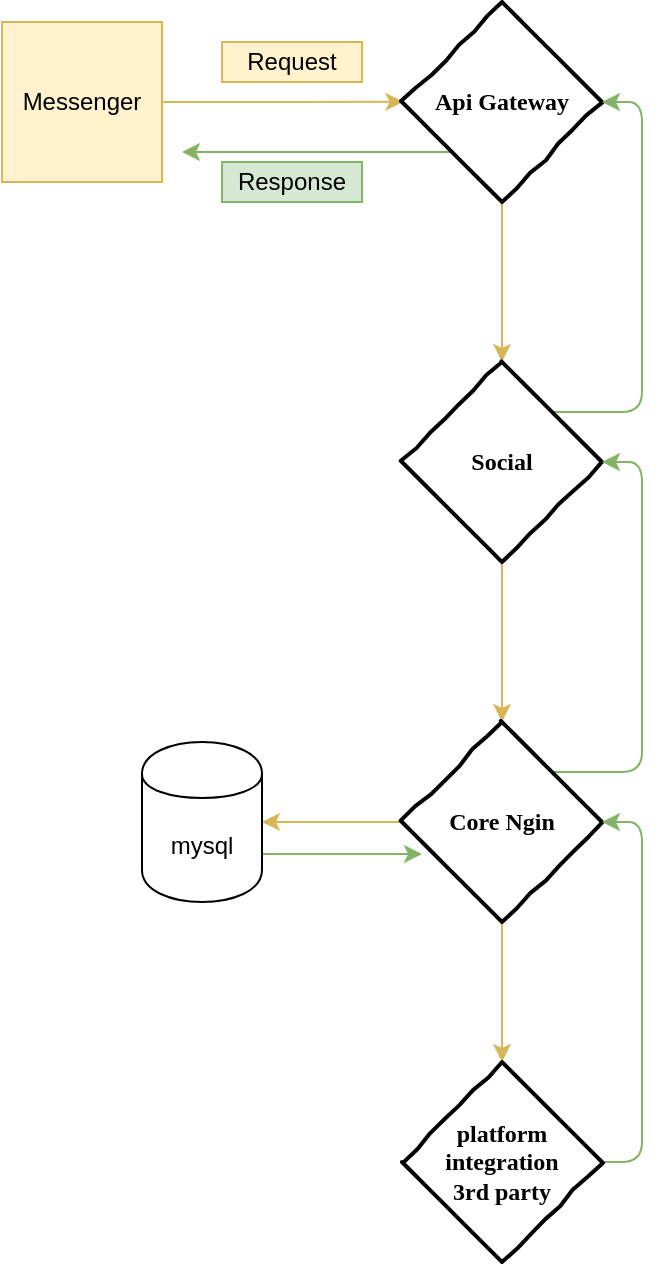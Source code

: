 <mxfile version="13.1.1" type="github"><diagram id="Lna5nkYC1WSEYyFCDCsV" name="Page-1"><mxGraphModel dx="1185" dy="1743" grid="1" gridSize="10" guides="1" tooltips="1" connect="1" arrows="1" fold="1" page="1" pageScale="1" pageWidth="850" pageHeight="1100" math="0" shadow="0"><root><mxCell id="0"/><mxCell id="1" parent="0"/><mxCell id="xhWoX8PJW_XOXCuc99NN-6" style="edgeStyle=orthogonalEdgeStyle;rounded=0;orthogonalLoop=1;jettySize=auto;html=1;exitX=1;exitY=0.5;exitDx=0;exitDy=0;entryX=0.001;entryY=0.108;entryDx=0;entryDy=0;entryPerimeter=0;fillColor=#fff2cc;strokeColor=#d6b656;" parent="1" source="xhWoX8PJW_XOXCuc99NN-1" edge="1"><mxGeometry relative="1" as="geometry"><mxPoint x="220.74" y="49.92" as="targetPoint"/></mxGeometry></mxCell><mxCell id="xhWoX8PJW_XOXCuc99NN-1" value="Messenger" style="whiteSpace=wrap;html=1;aspect=fixed;fillColor=#fff2cc;strokeColor=#d6b656;" parent="1" vertex="1"><mxGeometry x="20" y="10" width="80" height="80" as="geometry"/></mxCell><mxCell id="xhWoX8PJW_XOXCuc99NN-12" value="Request&lt;br&gt;" style="text;html=1;strokeColor=#d6b656;fillColor=#fff2cc;align=center;verticalAlign=middle;whiteSpace=wrap;rounded=0;" parent="1" vertex="1"><mxGeometry x="130" y="20" width="70" height="20" as="geometry"/></mxCell><mxCell id="IC2PVL-MIc6uNo6P9iCU-9" value="" style="edgeStyle=orthogonalEdgeStyle;rounded=0;orthogonalLoop=1;jettySize=auto;html=1;fillColor=#fff2cc;strokeColor=#d6b656;" edge="1" parent="1" source="xhWoX8PJW_XOXCuc99NN-13"><mxGeometry relative="1" as="geometry"><mxPoint x="270" y="180" as="targetPoint"/></mxGeometry></mxCell><mxCell id="IC2PVL-MIc6uNo6P9iCU-27" style="edgeStyle=orthogonalEdgeStyle;rounded=1;orthogonalLoop=1;jettySize=auto;html=1;exitX=0;exitY=1;exitDx=0;exitDy=0;strokeColor=#82b366;fillColor=#d5e8d4;" edge="1" parent="1" source="xhWoX8PJW_XOXCuc99NN-13"><mxGeometry relative="1" as="geometry"><mxPoint x="110" y="75" as="targetPoint"/></mxGeometry></mxCell><mxCell id="xhWoX8PJW_XOXCuc99NN-13" value="Api Gateway" style="rhombus;html=1;align=center;whiteSpace=wrap;comic=1;strokeWidth=2;fontFamily=Comic Sans MS;fontStyle=1;" parent="1" vertex="1"><mxGeometry x="220" width="100" height="100" as="geometry"/></mxCell><mxCell id="IC2PVL-MIc6uNo6P9iCU-15" style="edgeStyle=orthogonalEdgeStyle;rounded=0;orthogonalLoop=1;jettySize=auto;html=1;fillColor=#fff2cc;strokeColor=#d6b656;" edge="1" parent="1" source="IC2PVL-MIc6uNo6P9iCU-10"><mxGeometry relative="1" as="geometry"><mxPoint x="270" y="360" as="targetPoint"/><Array as="points"><mxPoint x="270" y="310"/><mxPoint x="270" y="310"/></Array></mxGeometry></mxCell><mxCell id="IC2PVL-MIc6uNo6P9iCU-26" style="edgeStyle=orthogonalEdgeStyle;rounded=1;orthogonalLoop=1;jettySize=auto;html=1;exitX=1;exitY=0;exitDx=0;exitDy=0;strokeColor=#82b366;entryX=1;entryY=0.5;entryDx=0;entryDy=0;fillColor=#d5e8d4;" edge="1" parent="1" source="IC2PVL-MIc6uNo6P9iCU-10" target="xhWoX8PJW_XOXCuc99NN-13"><mxGeometry relative="1" as="geometry"><mxPoint x="330" y="50" as="targetPoint"/><Array as="points"><mxPoint x="340" y="205"/><mxPoint x="340" y="50"/></Array></mxGeometry></mxCell><mxCell id="IC2PVL-MIc6uNo6P9iCU-10" value="Social" style="rhombus;html=1;align=center;whiteSpace=wrap;comic=1;strokeWidth=2;fontFamily=Comic Sans MS;fontStyle=1;" vertex="1" parent="1"><mxGeometry x="220" y="180" width="100" height="100" as="geometry"/></mxCell><mxCell id="IC2PVL-MIc6uNo6P9iCU-17" style="edgeStyle=orthogonalEdgeStyle;rounded=0;orthogonalLoop=1;jettySize=auto;html=1;fillColor=#fff2cc;strokeColor=#d6b656;" edge="1" parent="1" source="IC2PVL-MIc6uNo6P9iCU-16" target="IC2PVL-MIc6uNo6P9iCU-18"><mxGeometry relative="1" as="geometry"><mxPoint x="120" y="410" as="targetPoint"/></mxGeometry></mxCell><mxCell id="IC2PVL-MIc6uNo6P9iCU-19" style="edgeStyle=orthogonalEdgeStyle;rounded=0;orthogonalLoop=1;jettySize=auto;html=1;fillColor=#fff2cc;strokeColor=#d6b656;" edge="1" parent="1" source="IC2PVL-MIc6uNo6P9iCU-16"><mxGeometry relative="1" as="geometry"><mxPoint x="270" y="530" as="targetPoint"/></mxGeometry></mxCell><mxCell id="IC2PVL-MIc6uNo6P9iCU-25" style="edgeStyle=orthogonalEdgeStyle;rounded=1;orthogonalLoop=1;jettySize=auto;html=1;exitX=1;exitY=0;exitDx=0;exitDy=0;strokeColor=#82b366;entryX=1;entryY=0.5;entryDx=0;entryDy=0;fillColor=#d5e8d4;" edge="1" parent="1" source="IC2PVL-MIc6uNo6P9iCU-16" target="IC2PVL-MIc6uNo6P9iCU-10"><mxGeometry relative="1" as="geometry"><mxPoint x="340" y="230" as="targetPoint"/><Array as="points"><mxPoint x="340" y="385"/><mxPoint x="340" y="230"/></Array></mxGeometry></mxCell><mxCell id="IC2PVL-MIc6uNo6P9iCU-16" value="Core Ngin" style="rhombus;html=1;align=center;whiteSpace=wrap;comic=1;strokeWidth=2;fontFamily=Comic Sans MS;fontStyle=1;" vertex="1" parent="1"><mxGeometry x="220" y="360" width="100" height="100" as="geometry"/></mxCell><mxCell id="IC2PVL-MIc6uNo6P9iCU-24" style="edgeStyle=orthogonalEdgeStyle;rounded=1;orthogonalLoop=1;jettySize=auto;html=1;exitX=1;exitY=0.7;exitDx=0;exitDy=0;strokeColor=#82b366;entryX=0.1;entryY=0.66;entryDx=0;entryDy=0;entryPerimeter=0;fillColor=#d5e8d4;" edge="1" parent="1" source="IC2PVL-MIc6uNo6P9iCU-18" target="IC2PVL-MIc6uNo6P9iCU-16"><mxGeometry relative="1" as="geometry"><mxPoint x="210" y="426" as="targetPoint"/></mxGeometry></mxCell><mxCell id="IC2PVL-MIc6uNo6P9iCU-18" value="mysql&lt;br&gt;" style="shape=cylinder;whiteSpace=wrap;html=1;boundedLbl=1;backgroundOutline=1;" vertex="1" parent="1"><mxGeometry x="90" y="370" width="60" height="80" as="geometry"/></mxCell><mxCell id="IC2PVL-MIc6uNo6P9iCU-22" style="edgeStyle=orthogonalEdgeStyle;rounded=1;orthogonalLoop=1;jettySize=auto;html=1;strokeColor=#82b366;entryX=1;entryY=0.5;entryDx=0;entryDy=0;fillColor=#d5e8d4;" edge="1" parent="1" source="IC2PVL-MIc6uNo6P9iCU-21" target="IC2PVL-MIc6uNo6P9iCU-16"><mxGeometry relative="1" as="geometry"><mxPoint x="410" y="410" as="targetPoint"/><Array as="points"><mxPoint x="340" y="580"/><mxPoint x="340" y="410"/></Array></mxGeometry></mxCell><mxCell id="IC2PVL-MIc6uNo6P9iCU-21" value="platform integration&lt;br&gt;3rd party" style="rhombus;html=1;align=center;whiteSpace=wrap;comic=1;strokeWidth=2;fontFamily=Comic Sans MS;fontStyle=1;" vertex="1" parent="1"><mxGeometry x="220" y="530" width="100" height="100" as="geometry"/></mxCell><mxCell id="IC2PVL-MIc6uNo6P9iCU-28" value="Response" style="text;html=1;strokeColor=#82b366;fillColor=#d5e8d4;align=center;verticalAlign=middle;whiteSpace=wrap;rounded=0;" vertex="1" parent="1"><mxGeometry x="130" y="80" width="70" height="20" as="geometry"/></mxCell></root></mxGraphModel></diagram></mxfile>